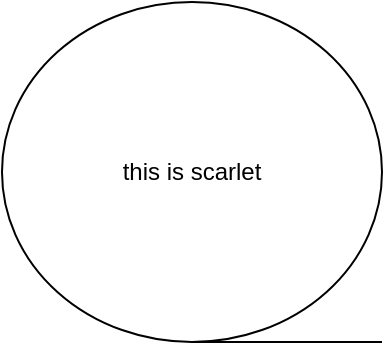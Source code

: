 <mxfile version="26.0.8">
  <diagram name="Page-1" id="cB3V7zKn5F9HSr5sXC9G">
    <mxGraphModel dx="545" dy="1466" grid="1" gridSize="10" guides="1" tooltips="1" connect="1" arrows="1" fold="1" page="1" pageScale="1" pageWidth="850" pageHeight="1100" math="0" shadow="0">
      <root>
        <mxCell id="0" />
        <mxCell id="1" parent="0" />
        <mxCell id="0BxnWyrz5P_J-Q_8Fi1F-1" value="" style="rounded=0;whiteSpace=wrap;html=1;" vertex="1" parent="1">
          <mxGeometry x="50" y="40" width="120" height="60" as="geometry" />
        </mxCell>
        <mxCell id="0BxnWyrz5P_J-Q_8Fi1F-2" value="this is scarlet" style="shape=tapeData;whiteSpace=wrap;html=1;perimeter=ellipsePerimeter;" vertex="1" parent="1">
          <mxGeometry x="15" y="-10" width="190" height="170" as="geometry" />
        </mxCell>
      </root>
    </mxGraphModel>
  </diagram>
</mxfile>

